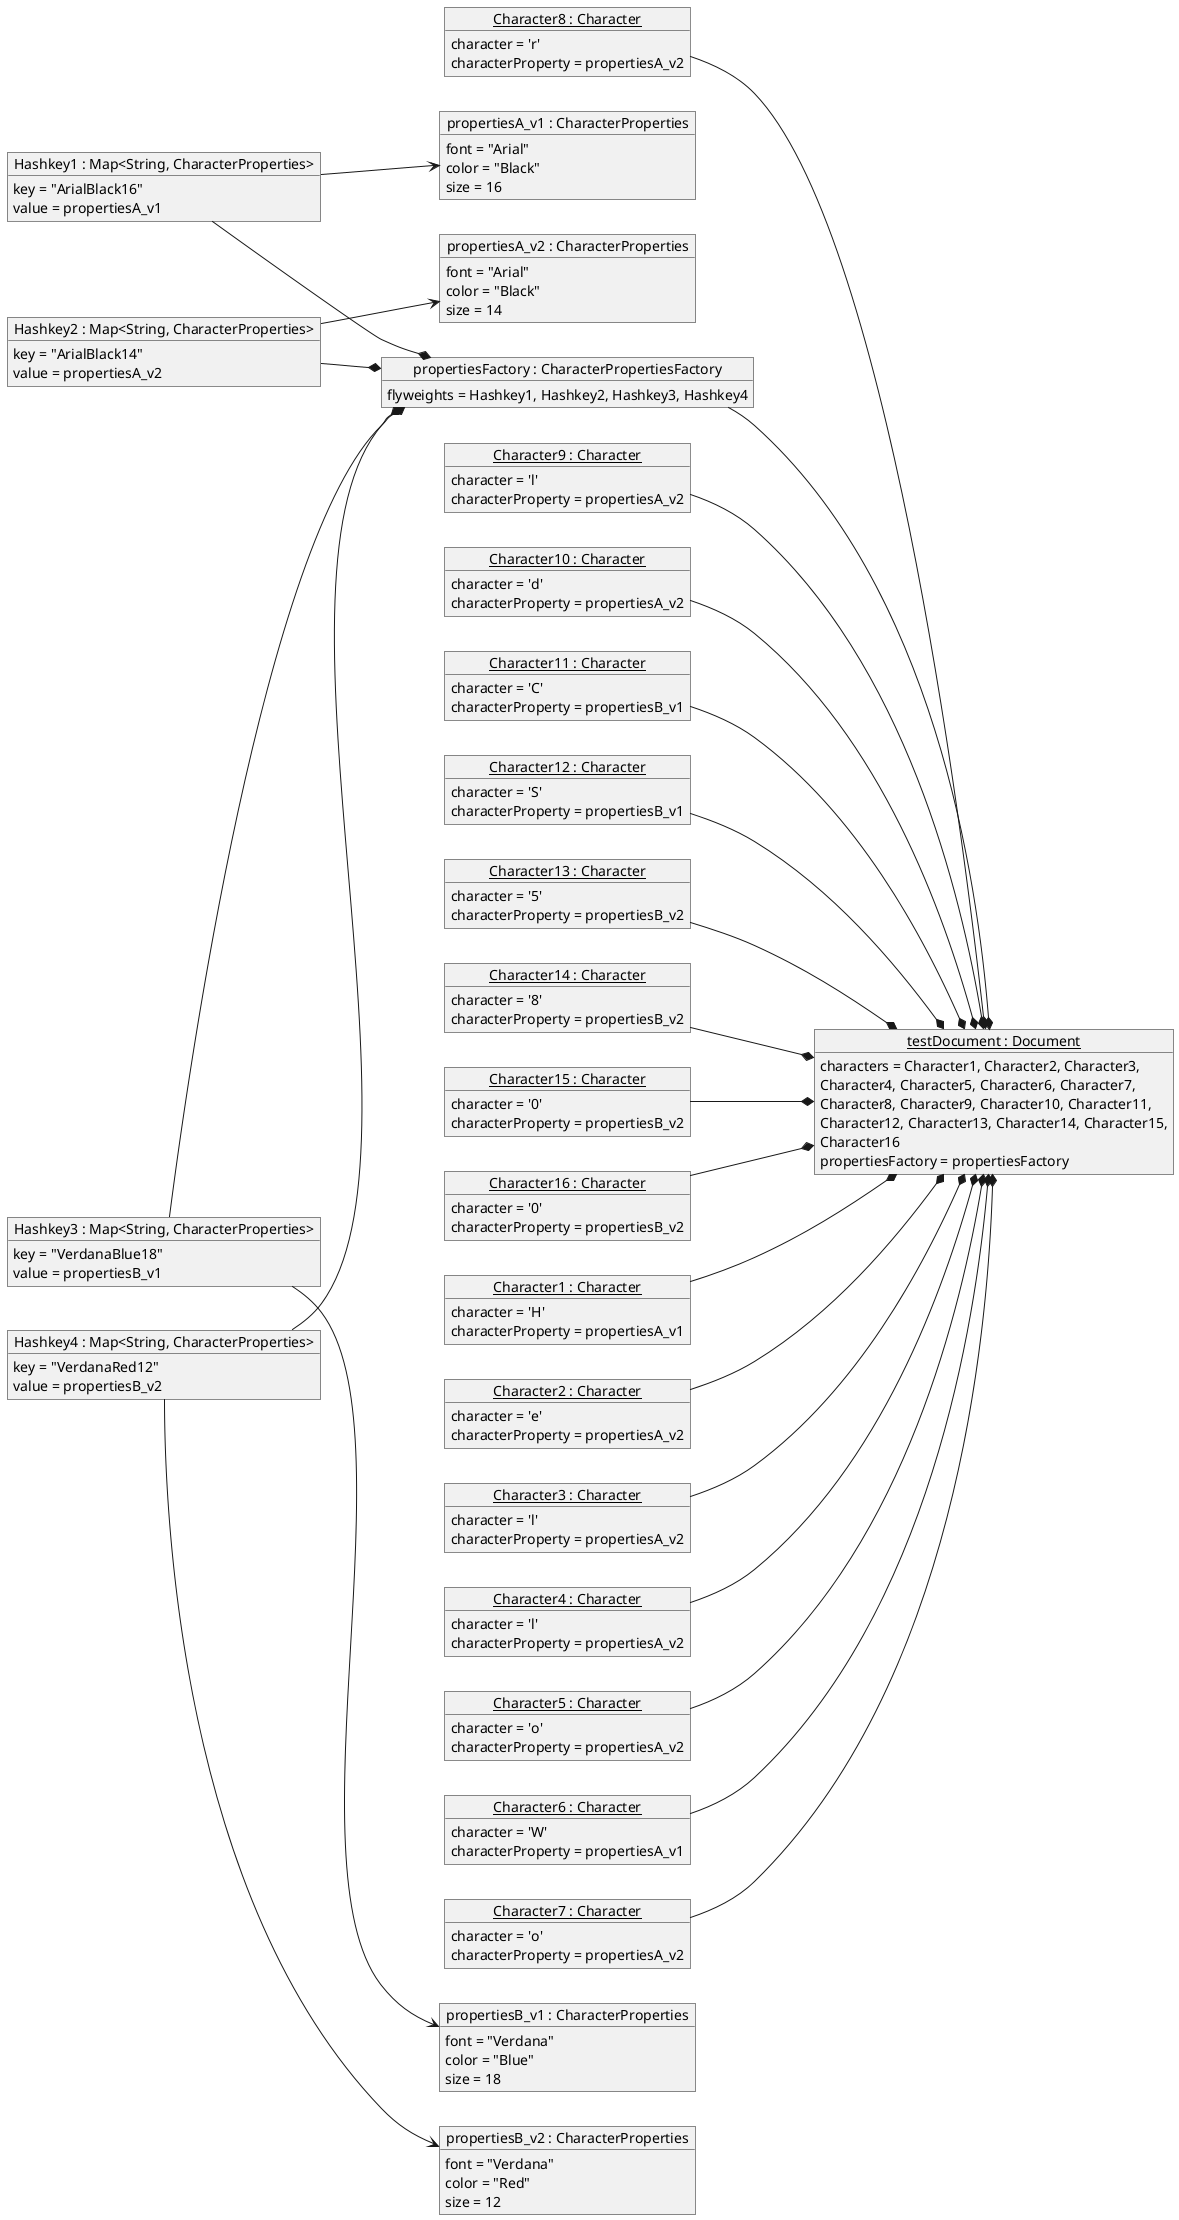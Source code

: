 @startuml
left to right direction

object "<u>testDocument : Document</u>" as testDocument{
    characters = Character1, Character2, Character3,
    Character4, Character5, Character6, Character7,
    Character8, Character9, Character10, Character11,
    Character12, Character13, Character14, Character15,
    Character16
    propertiesFactory = propertiesFactory
}




object "<u>Character1 : Character</u>" as Character1{
    character = 'H'
    characterProperty = propertiesA_v1
}

object "<u>Character2 : Character</u>" as Character2{
    character = 'e'
    characterProperty = propertiesA_v2
}

object "<u>Character3 : Character</u>" as Character3{
    character = 'l'
    characterProperty = propertiesA_v2
}

object "<u>Character4 : Character</u>" as Character4{
    character = 'l'
    characterProperty = propertiesA_v2
}

object "<u>Character5 : Character</u>" as Character5{
    character = 'o'
    characterProperty = propertiesA_v2
}

object "<u>Character6 : Character</u>" as Character6{
    character = 'W'
    characterProperty = propertiesA_v1
}

object "<u>Character7 : Character</u>" as Character7{
    character = 'o'
    characterProperty = propertiesA_v2
}

object "<u>Character8 : Character</u>" as Character8{
    character = 'r'
    characterProperty = propertiesA_v2
}

object "<u>Character9 : Character</u>" as Character9{
    character = 'l'
    characterProperty = propertiesA_v2
}

object "<u>Character10 : Character</u>" as Character10{
    character = 'd'
    characterProperty = propertiesA_v2
}

object "<u>Character11 : Character</u>" as Character11{
    character = 'C'
    characterProperty = propertiesB_v1
}

object "<u>Character12 : Character</u>" as Character12{
    character = 'S'
    characterProperty = propertiesB_v1
}

object "<u>Character13 : Character</u>" as Character13{
    character = '5'
    characterProperty = propertiesB_v2
}

object "<u>Character14 : Character</u>" as Character14{
    character = '8'
    characterProperty = propertiesB_v2
}

object "<u>Character15 : Character</u>" as Character15{
    character = '0'
    characterProperty = propertiesB_v2
}


object "<u>Character16 : Character</u>" as Character16{
    character = '0'
    characterProperty = propertiesB_v2
}




object "propertiesFactory : CharacterPropertiesFactory" as PropertiesFactory {
    flyweights = Hashkey1, Hashkey2, Hashkey3, Hashkey4
}

object "Hashkey1 : Map<String, CharacterProperties>" as Hashkey1{
    key = "ArialBlack16"
    value = propertiesA_v1
}

object "Hashkey2 : Map<String, CharacterProperties>" as Hashkey2{
    key = "ArialBlack14"
    value = propertiesA_v2
}

object "Hashkey3 : Map<String, CharacterProperties>" as Hashkey3{
    key = "VerdanaBlue18"
    value = propertiesB_v1
}

object "Hashkey4 : Map<String, CharacterProperties>" as Hashkey4{
    key = "VerdanaRed12"
    value = propertiesB_v2
}


object "propertiesA_v1 : CharacterProperties" as propertiesA_v1{
    font = "Arial"
    color = "Black"
    size = 16
}

object "propertiesA_v2 : CharacterProperties" as propertiesA_v2{
    font = "Arial"
    color = "Black"
    size = 14
}

object "propertiesB_v1 : CharacterProperties" as propertiesB_v1{
    font = "Verdana"
    color = "Blue"
    size = 18
}

object "propertiesB_v2 : CharacterProperties" as propertiesB_v2{
    font = "Verdana"
    color = "Red"
    size = 12
}



Character1 --* testDocument
Character2 --* testDocument
Character3 --* testDocument
Character4 --* testDocument
Character5 --* testDocument
Character6 --* testDocument
Character7 --* testDocument
Character8 --* testDocument
Character9 --* testDocument
Character10 --* testDocument
Character11 --* testDocument
Character12 --* testDocument
Character13 --* testDocument
Character14 --* testDocument
Character15 --* testDocument
Character16 --* testDocument

PropertiesFactory --* testDocument

Hashkey1 --* PropertiesFactory
Hashkey2 --* PropertiesFactory
Hashkey3 --* PropertiesFactory
Hashkey4 --* PropertiesFactory

Hashkey1 --> propertiesA_v1
Hashkey2 --> propertiesA_v2
Hashkey3 --> propertiesB_v1
Hashkey4 --> propertiesB_v2




@enduml